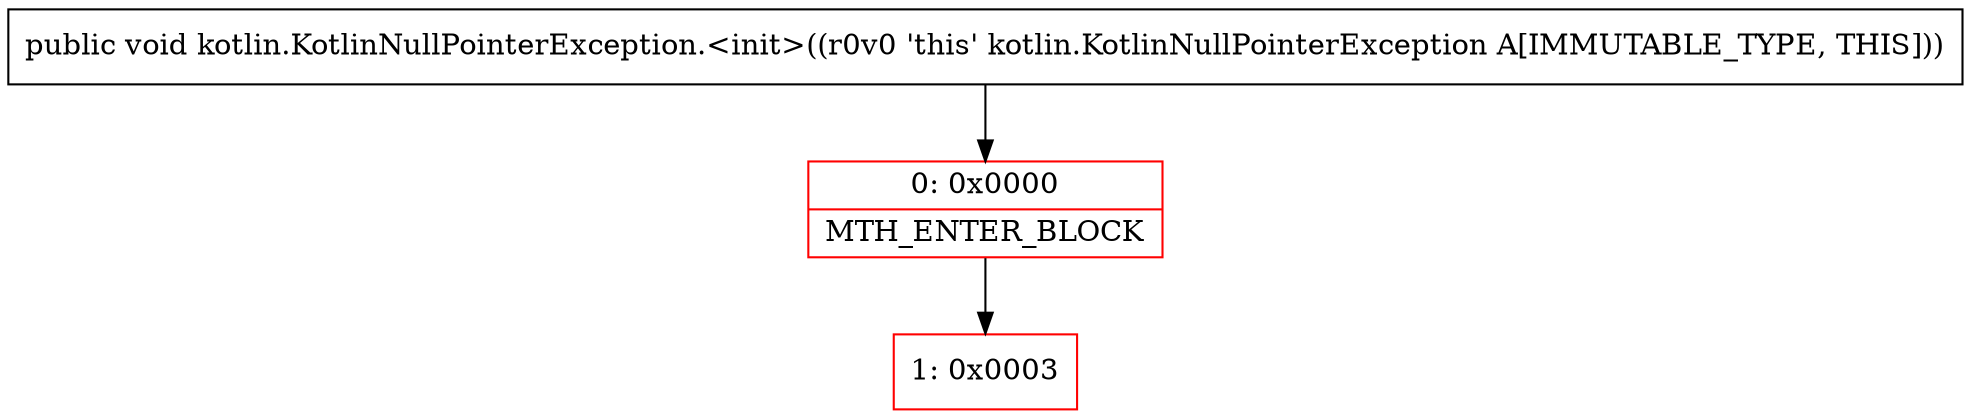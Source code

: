digraph "CFG forkotlin.KotlinNullPointerException.\<init\>()V" {
subgraph cluster_Region_1257467928 {
label = "R(0)";
node [shape=record,color=blue];
}
Node_0 [shape=record,color=red,label="{0\:\ 0x0000|MTH_ENTER_BLOCK\l}"];
Node_1 [shape=record,color=red,label="{1\:\ 0x0003}"];
MethodNode[shape=record,label="{public void kotlin.KotlinNullPointerException.\<init\>((r0v0 'this' kotlin.KotlinNullPointerException A[IMMUTABLE_TYPE, THIS])) }"];
MethodNode -> Node_0;
Node_0 -> Node_1;
}

